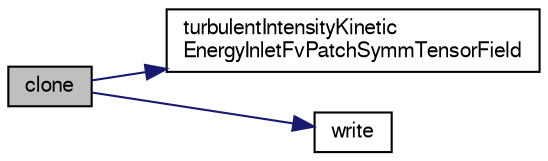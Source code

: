 digraph "clone"
{
  bgcolor="transparent";
  edge [fontname="FreeSans",fontsize="10",labelfontname="FreeSans",labelfontsize="10"];
  node [fontname="FreeSans",fontsize="10",shape=record];
  rankdir="LR";
  Node16 [label="clone",height=0.2,width=0.4,color="black", fillcolor="grey75", style="filled", fontcolor="black"];
  Node16 -> Node17 [color="midnightblue",fontsize="10",style="solid",fontname="FreeSans"];
  Node17 [label="turbulentIntensityKinetic\lEnergyInletFvPatchSymmTensorField",height=0.2,width=0.4,color="black",URL="$a31786.html#a288920e70ff73ef8361399fc155bd436",tooltip="Construct from patch and internal field. "];
  Node16 -> Node18 [color="midnightblue",fontsize="10",style="solid",fontname="FreeSans"];
  Node18 [label="write",height=0.2,width=0.4,color="black",URL="$a31786.html#aee7d874639b15522c4b683f23bbff5fd",tooltip="Write. "];
}
